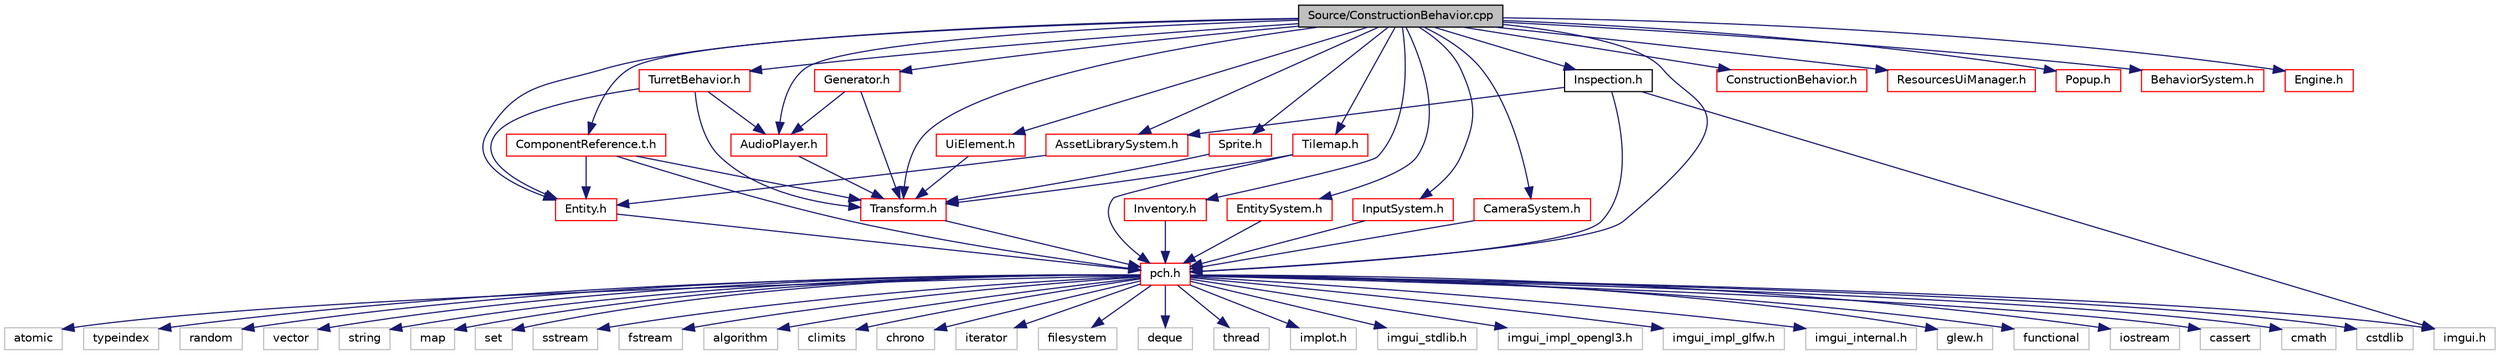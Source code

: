 digraph "Source/ConstructionBehavior.cpp"
{
 // LATEX_PDF_SIZE
  edge [fontname="Helvetica",fontsize="10",labelfontname="Helvetica",labelfontsize="10"];
  node [fontname="Helvetica",fontsize="10",shape=record];
  Node1 [label="Source/ConstructionBehavior.cpp",height=0.2,width=0.4,color="black", fillcolor="grey75", style="filled", fontcolor="black",tooltip="handles the construction of towers and modification of terrain"];
  Node1 -> Node2 [color="midnightblue",fontsize="10",style="solid",fontname="Helvetica"];
  Node2 [label="pch.h",height=0.2,width=0.4,color="red", fillcolor="white", style="filled",URL="$pch_8h.html",tooltip="This is a precompiled header file."];
  Node2 -> Node3 [color="midnightblue",fontsize="10",style="solid",fontname="Helvetica"];
  Node3 [label="functional",height=0.2,width=0.4,color="grey75", fillcolor="white", style="filled",tooltip=" "];
  Node2 -> Node4 [color="midnightblue",fontsize="10",style="solid",fontname="Helvetica"];
  Node4 [label="iostream",height=0.2,width=0.4,color="grey75", fillcolor="white", style="filled",tooltip=" "];
  Node2 -> Node5 [color="midnightblue",fontsize="10",style="solid",fontname="Helvetica"];
  Node5 [label="cassert",height=0.2,width=0.4,color="grey75", fillcolor="white", style="filled",tooltip=" "];
  Node2 -> Node6 [color="midnightblue",fontsize="10",style="solid",fontname="Helvetica"];
  Node6 [label="cmath",height=0.2,width=0.4,color="grey75", fillcolor="white", style="filled",tooltip=" "];
  Node2 -> Node7 [color="midnightblue",fontsize="10",style="solid",fontname="Helvetica"];
  Node7 [label="cstdlib",height=0.2,width=0.4,color="grey75", fillcolor="white", style="filled",tooltip=" "];
  Node2 -> Node8 [color="midnightblue",fontsize="10",style="solid",fontname="Helvetica"];
  Node8 [label="atomic",height=0.2,width=0.4,color="grey75", fillcolor="white", style="filled",tooltip=" "];
  Node2 -> Node9 [color="midnightblue",fontsize="10",style="solid",fontname="Helvetica"];
  Node9 [label="typeindex",height=0.2,width=0.4,color="grey75", fillcolor="white", style="filled",tooltip=" "];
  Node2 -> Node10 [color="midnightblue",fontsize="10",style="solid",fontname="Helvetica"];
  Node10 [label="random",height=0.2,width=0.4,color="grey75", fillcolor="white", style="filled",tooltip=" "];
  Node2 -> Node11 [color="midnightblue",fontsize="10",style="solid",fontname="Helvetica"];
  Node11 [label="vector",height=0.2,width=0.4,color="grey75", fillcolor="white", style="filled",tooltip=" "];
  Node2 -> Node12 [color="midnightblue",fontsize="10",style="solid",fontname="Helvetica"];
  Node12 [label="string",height=0.2,width=0.4,color="grey75", fillcolor="white", style="filled",tooltip=" "];
  Node2 -> Node13 [color="midnightblue",fontsize="10",style="solid",fontname="Helvetica"];
  Node13 [label="map",height=0.2,width=0.4,color="grey75", fillcolor="white", style="filled",tooltip=" "];
  Node2 -> Node14 [color="midnightblue",fontsize="10",style="solid",fontname="Helvetica"];
  Node14 [label="set",height=0.2,width=0.4,color="grey75", fillcolor="white", style="filled",tooltip=" "];
  Node2 -> Node15 [color="midnightblue",fontsize="10",style="solid",fontname="Helvetica"];
  Node15 [label="sstream",height=0.2,width=0.4,color="grey75", fillcolor="white", style="filled",tooltip=" "];
  Node2 -> Node16 [color="midnightblue",fontsize="10",style="solid",fontname="Helvetica"];
  Node16 [label="fstream",height=0.2,width=0.4,color="grey75", fillcolor="white", style="filled",tooltip=" "];
  Node2 -> Node17 [color="midnightblue",fontsize="10",style="solid",fontname="Helvetica"];
  Node17 [label="algorithm",height=0.2,width=0.4,color="grey75", fillcolor="white", style="filled",tooltip=" "];
  Node2 -> Node18 [color="midnightblue",fontsize="10",style="solid",fontname="Helvetica"];
  Node18 [label="climits",height=0.2,width=0.4,color="grey75", fillcolor="white", style="filled",tooltip=" "];
  Node2 -> Node19 [color="midnightblue",fontsize="10",style="solid",fontname="Helvetica"];
  Node19 [label="chrono",height=0.2,width=0.4,color="grey75", fillcolor="white", style="filled",tooltip=" "];
  Node2 -> Node20 [color="midnightblue",fontsize="10",style="solid",fontname="Helvetica"];
  Node20 [label="iterator",height=0.2,width=0.4,color="grey75", fillcolor="white", style="filled",tooltip=" "];
  Node2 -> Node21 [color="midnightblue",fontsize="10",style="solid",fontname="Helvetica"];
  Node21 [label="filesystem",height=0.2,width=0.4,color="grey75", fillcolor="white", style="filled",tooltip=" "];
  Node2 -> Node22 [color="midnightblue",fontsize="10",style="solid",fontname="Helvetica"];
  Node22 [label="deque",height=0.2,width=0.4,color="grey75", fillcolor="white", style="filled",tooltip=" "];
  Node2 -> Node23 [color="midnightblue",fontsize="10",style="solid",fontname="Helvetica"];
  Node23 [label="thread",height=0.2,width=0.4,color="grey75", fillcolor="white", style="filled",tooltip=" "];
  Node2 -> Node24 [color="midnightblue",fontsize="10",style="solid",fontname="Helvetica"];
  Node24 [label="imgui.h",height=0.2,width=0.4,color="grey75", fillcolor="white", style="filled",tooltip=" "];
  Node2 -> Node25 [color="midnightblue",fontsize="10",style="solid",fontname="Helvetica"];
  Node25 [label="implot.h",height=0.2,width=0.4,color="grey75", fillcolor="white", style="filled",tooltip=" "];
  Node2 -> Node26 [color="midnightblue",fontsize="10",style="solid",fontname="Helvetica"];
  Node26 [label="imgui_stdlib.h",height=0.2,width=0.4,color="grey75", fillcolor="white", style="filled",tooltip=" "];
  Node2 -> Node27 [color="midnightblue",fontsize="10",style="solid",fontname="Helvetica"];
  Node27 [label="imgui_impl_opengl3.h",height=0.2,width=0.4,color="grey75", fillcolor="white", style="filled",tooltip=" "];
  Node2 -> Node28 [color="midnightblue",fontsize="10",style="solid",fontname="Helvetica"];
  Node28 [label="imgui_impl_glfw.h",height=0.2,width=0.4,color="grey75", fillcolor="white", style="filled",tooltip=" "];
  Node2 -> Node29 [color="midnightblue",fontsize="10",style="solid",fontname="Helvetica"];
  Node29 [label="imgui_internal.h",height=0.2,width=0.4,color="grey75", fillcolor="white", style="filled",tooltip=" "];
  Node2 -> Node30 [color="midnightblue",fontsize="10",style="solid",fontname="Helvetica"];
  Node30 [label="glew.h",height=0.2,width=0.4,color="grey75", fillcolor="white", style="filled",tooltip=" "];
  Node1 -> Node36 [color="midnightblue",fontsize="10",style="solid",fontname="Helvetica"];
  Node36 [label="ConstructionBehavior.h",height=0.2,width=0.4,color="red", fillcolor="white", style="filled",URL="$ConstructionBehavior_8h.html",tooltip="handles the construction of towers and modification of terrain"];
  Node1 -> Node60 [color="midnightblue",fontsize="10",style="solid",fontname="Helvetica"];
  Node60 [label="ComponentReference.t.h",height=0.2,width=0.4,color="red", fillcolor="white", style="filled",URL="$ComponentReference_8t_8h.html",tooltip="a reference to a component in the scene"];
  Node60 -> Node2 [color="midnightblue",fontsize="10",style="solid",fontname="Helvetica"];
  Node60 -> Node52 [color="midnightblue",fontsize="10",style="solid",fontname="Helvetica"];
  Node52 [label="Entity.h",height=0.2,width=0.4,color="red", fillcolor="white", style="filled",URL="$Entity_8h.html",tooltip="Entity class which holds Components."];
  Node52 -> Node2 [color="midnightblue",fontsize="10",style="solid",fontname="Helvetica"];
  Node60 -> Node64 [color="midnightblue",fontsize="10",style="solid",fontname="Helvetica"];
  Node64 [label="Transform.h",height=0.2,width=0.4,color="red", fillcolor="white", style="filled",URL="$Transform_8h.html",tooltip="Transform."];
  Node64 -> Node2 [color="midnightblue",fontsize="10",style="solid",fontname="Helvetica"];
  Node1 -> Node64 [color="midnightblue",fontsize="10",style="solid",fontname="Helvetica"];
  Node1 -> Node68 [color="midnightblue",fontsize="10",style="solid",fontname="Helvetica"];
  Node68 [label="Sprite.h",height=0.2,width=0.4,color="red", fillcolor="white", style="filled",URL="$Sprite_8h_source.html",tooltip=" "];
  Node68 -> Node64 [color="midnightblue",fontsize="10",style="solid",fontname="Helvetica"];
  Node1 -> Node71 [color="midnightblue",fontsize="10",style="solid",fontname="Helvetica"];
  Node71 [label="AudioPlayer.h",height=0.2,width=0.4,color="red", fillcolor="white", style="filled",URL="$AudioPlayer_8h.html",tooltip="Component that plays audio."];
  Node71 -> Node64 [color="midnightblue",fontsize="10",style="solid",fontname="Helvetica"];
  Node1 -> Node74 [color="midnightblue",fontsize="10",style="solid",fontname="Helvetica"];
  Node74 [label="Inventory.h",height=0.2,width=0.4,color="red", fillcolor="white", style="filled",URL="$Inventory_8h.html",tooltip="Inventory component that stores items."];
  Node74 -> Node2 [color="midnightblue",fontsize="10",style="solid",fontname="Helvetica"];
  Node1 -> Node75 [color="midnightblue",fontsize="10",style="solid",fontname="Helvetica"];
  Node75 [label="Tilemap.h",height=0.2,width=0.4,color="red", fillcolor="white", style="filled",URL="$Tilemap_8h.html",tooltip="Tilemap component - loads and manages a tilemap array."];
  Node75 -> Node2 [color="midnightblue",fontsize="10",style="solid",fontname="Helvetica"];
  Node75 -> Node64 [color="midnightblue",fontsize="10",style="solid",fontname="Helvetica"];
  Node1 -> Node77 [color="midnightblue",fontsize="10",style="solid",fontname="Helvetica"];
  Node77 [label="TurretBehavior.h",height=0.2,width=0.4,color="red", fillcolor="white", style="filled",URL="$TurretBehavior_8h_source.html",tooltip=" "];
  Node77 -> Node64 [color="midnightblue",fontsize="10",style="solid",fontname="Helvetica"];
  Node77 -> Node71 [color="midnightblue",fontsize="10",style="solid",fontname="Helvetica"];
  Node77 -> Node52 [color="midnightblue",fontsize="10",style="solid",fontname="Helvetica"];
  Node1 -> Node79 [color="midnightblue",fontsize="10",style="solid",fontname="Helvetica"];
  Node79 [label="ResourcesUiManager.h",height=0.2,width=0.4,color="red", fillcolor="white", style="filled",URL="$ResourcesUiManager_8h.html",tooltip="Component that manages the UI for displaying what resources a player currently has."];
  Node1 -> Node80 [color="midnightblue",fontsize="10",style="solid",fontname="Helvetica"];
  Node80 [label="UiElement.h",height=0.2,width=0.4,color="red", fillcolor="white", style="filled",URL="$UiElement_8h.html",tooltip="Ui element component."];
  Node80 -> Node64 [color="midnightblue",fontsize="10",style="solid",fontname="Helvetica"];
  Node1 -> Node81 [color="midnightblue",fontsize="10",style="solid",fontname="Helvetica"];
  Node81 [label="Generator.h",height=0.2,width=0.4,color="red", fillcolor="white", style="filled",URL="$Generator_8h_source.html",tooltip=" "];
  Node81 -> Node71 [color="midnightblue",fontsize="10",style="solid",fontname="Helvetica"];
  Node81 -> Node64 [color="midnightblue",fontsize="10",style="solid",fontname="Helvetica"];
  Node1 -> Node87 [color="midnightblue",fontsize="10",style="solid",fontname="Helvetica"];
  Node87 [label="Popup.h",height=0.2,width=0.4,color="red", fillcolor="white", style="filled",URL="$Popup_8h.html",tooltip="A popup is a behavior that will show a popup when a button is pressed."];
  Node1 -> Node50 [color="midnightblue",fontsize="10",style="solid",fontname="Helvetica"];
  Node50 [label="AssetLibrarySystem.h",height=0.2,width=0.4,color="red", fillcolor="white", style="filled",URL="$AssetLibrarySystem_8h.html",tooltip="Asset System."];
  Node50 -> Node52 [color="midnightblue",fontsize="10",style="solid",fontname="Helvetica"];
  Node1 -> Node52 [color="midnightblue",fontsize="10",style="solid",fontname="Helvetica"];
  Node1 -> Node90 [color="midnightblue",fontsize="10",style="solid",fontname="Helvetica"];
  Node90 [label="EntitySystem.h",height=0.2,width=0.4,color="red", fillcolor="white", style="filled",URL="$EntitySystem_8h.html",tooltip="System that manages the storing and handling of Entities."];
  Node90 -> Node2 [color="midnightblue",fontsize="10",style="solid",fontname="Helvetica"];
  Node1 -> Node58 [color="midnightblue",fontsize="10",style="solid",fontname="Helvetica"];
  Node58 [label="InputSystem.h",height=0.2,width=0.4,color="red", fillcolor="white", style="filled",URL="$InputSystem_8h.html",tooltip="Input system, m_Handles key and mouse inputs."];
  Node58 -> Node2 [color="midnightblue",fontsize="10",style="solid",fontname="Helvetica"];
  Node1 -> Node91 [color="midnightblue",fontsize="10",style="solid",fontname="Helvetica"];
  Node91 [label="BehaviorSystem.h",height=0.2,width=0.4,color="red", fillcolor="white", style="filled",URL="$BehaviorSystem_8h.html",tooltip="System that keeps track of and updates a specific kind of Behavior."];
  Node1 -> Node94 [color="midnightblue",fontsize="10",style="solid",fontname="Helvetica"];
  Node94 [label="CameraSystem.h",height=0.2,width=0.4,color="red", fillcolor="white", style="filled",URL="$CameraSystem_8h.html",tooltip="System that handles the camera and coordinate systems / spaces."];
  Node94 -> Node2 [color="midnightblue",fontsize="10",style="solid",fontname="Helvetica"];
  Node1 -> Node96 [color="midnightblue",fontsize="10",style="solid",fontname="Helvetica"];
  Node96 [label="Engine.h",height=0.2,width=0.4,color="red", fillcolor="white", style="filled",URL="$Engine_8h.html",tooltip="Engine class."];
  Node1 -> Node93 [color="midnightblue",fontsize="10",style="solid",fontname="Helvetica"];
  Node93 [label="Inspection.h",height=0.2,width=0.4,color="black", fillcolor="white", style="filled",URL="$Inspection_8h.html",tooltip="Helper methods for inspecting things."];
  Node93 -> Node2 [color="midnightblue",fontsize="10",style="solid",fontname="Helvetica"];
  Node93 -> Node50 [color="midnightblue",fontsize="10",style="solid",fontname="Helvetica"];
  Node93 -> Node24 [color="midnightblue",fontsize="10",style="solid",fontname="Helvetica"];
}

